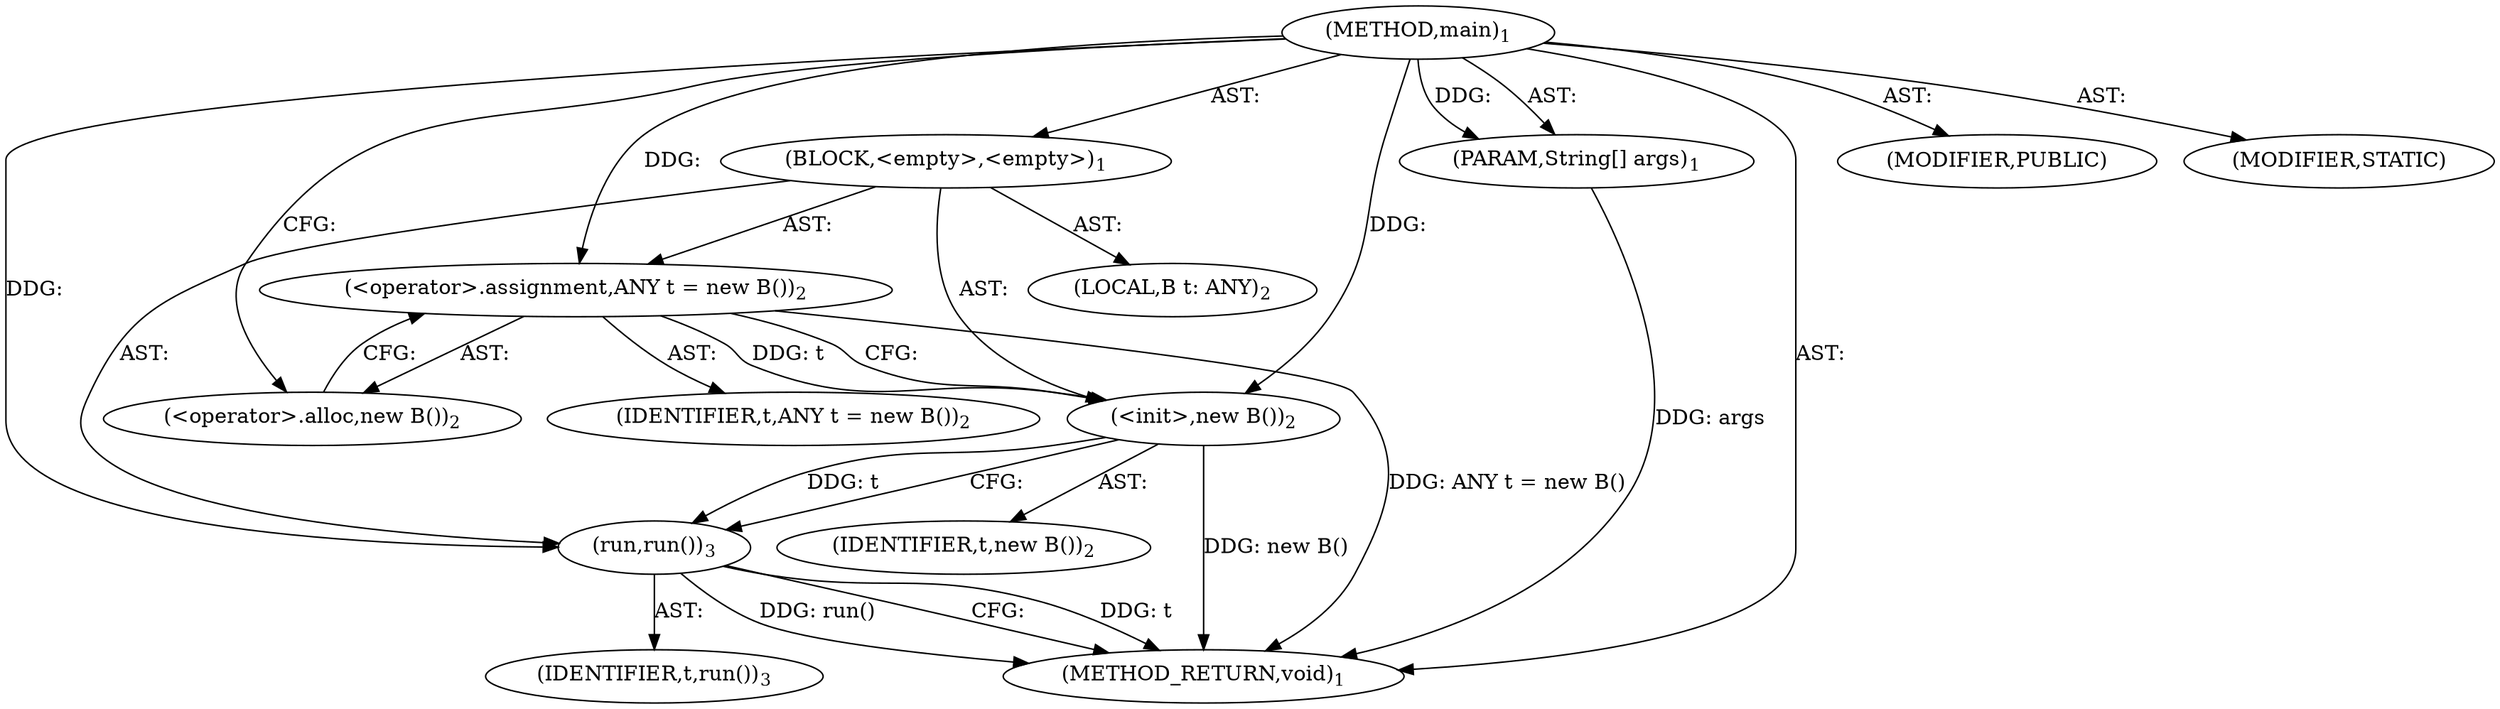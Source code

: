 digraph "main" {  
"19" [label = <(METHOD,main)<SUB>1</SUB>> ]
"20" [label = <(PARAM,String[] args)<SUB>1</SUB>> ]
"21" [label = <(BLOCK,&lt;empty&gt;,&lt;empty&gt;)<SUB>1</SUB>> ]
"4" [label = <(LOCAL,B t: ANY)<SUB>2</SUB>> ]
"22" [label = <(&lt;operator&gt;.assignment,ANY t = new B())<SUB>2</SUB>> ]
"23" [label = <(IDENTIFIER,t,ANY t = new B())<SUB>2</SUB>> ]
"24" [label = <(&lt;operator&gt;.alloc,new B())<SUB>2</SUB>> ]
"25" [label = <(&lt;init&gt;,new B())<SUB>2</SUB>> ]
"3" [label = <(IDENTIFIER,t,new B())<SUB>2</SUB>> ]
"26" [label = <(run,run())<SUB>3</SUB>> ]
"27" [label = <(IDENTIFIER,t,run())<SUB>3</SUB>> ]
"28" [label = <(MODIFIER,PUBLIC)> ]
"29" [label = <(MODIFIER,STATIC)> ]
"30" [label = <(METHOD_RETURN,void)<SUB>1</SUB>> ]
  "19" -> "20"  [ label = "AST: "] 
  "19" -> "21"  [ label = "AST: "] 
  "19" -> "28"  [ label = "AST: "] 
  "19" -> "29"  [ label = "AST: "] 
  "19" -> "30"  [ label = "AST: "] 
  "21" -> "4"  [ label = "AST: "] 
  "21" -> "22"  [ label = "AST: "] 
  "21" -> "25"  [ label = "AST: "] 
  "21" -> "26"  [ label = "AST: "] 
  "22" -> "23"  [ label = "AST: "] 
  "22" -> "24"  [ label = "AST: "] 
  "25" -> "3"  [ label = "AST: "] 
  "26" -> "27"  [ label = "AST: "] 
  "22" -> "25"  [ label = "CFG: "] 
  "25" -> "26"  [ label = "CFG: "] 
  "26" -> "30"  [ label = "CFG: "] 
  "24" -> "22"  [ label = "CFG: "] 
  "19" -> "24"  [ label = "CFG: "] 
  "20" -> "30"  [ label = "DDG: args"] 
  "22" -> "30"  [ label = "DDG: ANY t = new B()"] 
  "25" -> "30"  [ label = "DDG: new B()"] 
  "26" -> "30"  [ label = "DDG: t"] 
  "26" -> "30"  [ label = "DDG: run()"] 
  "19" -> "20"  [ label = "DDG: "] 
  "19" -> "22"  [ label = "DDG: "] 
  "22" -> "25"  [ label = "DDG: t"] 
  "19" -> "25"  [ label = "DDG: "] 
  "25" -> "26"  [ label = "DDG: t"] 
  "19" -> "26"  [ label = "DDG: "] 
}
